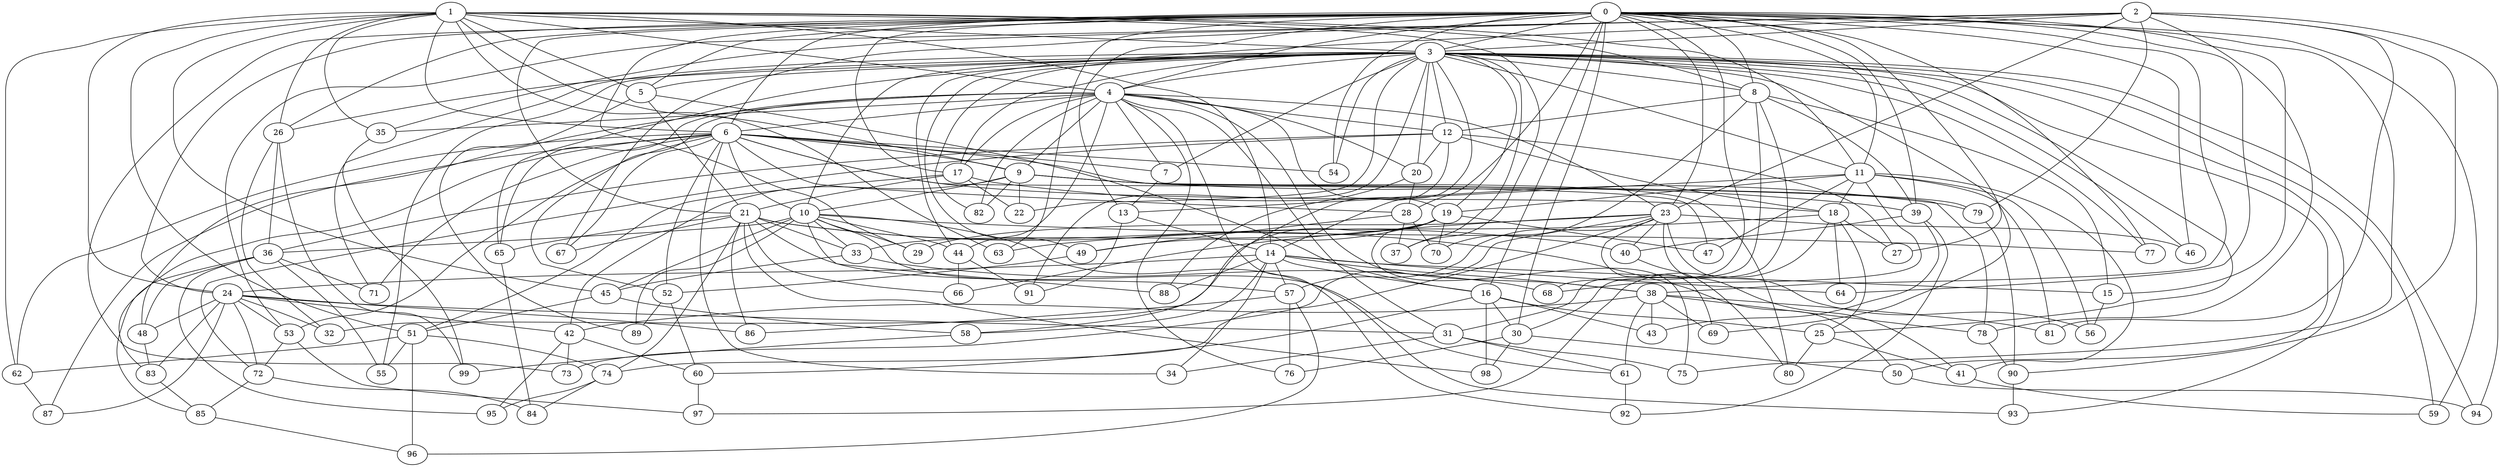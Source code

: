 strict graph "barabasi_albert_graph(100,3)" {
0;
1;
2;
3;
4;
5;
6;
7;
8;
9;
10;
11;
12;
13;
14;
15;
16;
17;
18;
19;
20;
21;
22;
23;
24;
25;
26;
27;
28;
29;
30;
31;
32;
33;
34;
35;
36;
37;
38;
39;
40;
41;
42;
43;
44;
45;
46;
47;
48;
49;
50;
51;
52;
53;
54;
55;
56;
57;
58;
59;
60;
61;
62;
63;
64;
65;
66;
67;
68;
69;
70;
71;
72;
73;
74;
75;
76;
77;
78;
79;
80;
81;
82;
83;
84;
85;
86;
87;
88;
89;
90;
91;
92;
93;
94;
95;
96;
97;
98;
99;
0 -- 3  [is_available=True, prob="0.358690846956"];
0 -- 4  [is_available=True, prob="0.137519144119"];
0 -- 5  [is_available=True, prob="1.0"];
0 -- 6  [is_available=True, prob="1.0"];
0 -- 8  [is_available=True, prob="0.26757328181"];
0 -- 11  [is_available=True, prob="1.0"];
0 -- 13  [is_available=True, prob="0.34055411091"];
0 -- 15  [is_available=True, prob="0.5833347163"];
0 -- 16  [is_available=True, prob="0.153185356847"];
0 -- 17  [is_available=True, prob="0.523346948229"];
0 -- 21  [is_available=True, prob="0.943566959749"];
0 -- 23  [is_available=True, prob="0.75826816759"];
0 -- 24  [is_available=True, prob="1.0"];
0 -- 26  [is_available=True, prob="0.409519390105"];
0 -- 27  [is_available=True, prob="0.905879511799"];
0 -- 28  [is_available=True, prob="0.613903564463"];
0 -- 29  [is_available=True, prob="0.864786604311"];
0 -- 30  [is_available=True, prob="0.746616533339"];
0 -- 38  [is_available=True, prob="0.633619719568"];
0 -- 39  [is_available=True, prob="0.39131654595"];
0 -- 46  [is_available=True, prob="0.699220214794"];
0 -- 54  [is_available=True, prob="0.652905859317"];
0 -- 59  [is_available=True, prob="0.989803405914"];
0 -- 63  [is_available=True, prob="1.0"];
0 -- 64  [is_available=True, prob="0.538365845265"];
0 -- 68  [is_available=True, prob="0.800136135749"];
0 -- 73  [is_available=True, prob="1.0"];
0 -- 75  [is_available=True, prob="0.877544489327"];
0 -- 77  [is_available=True, prob="0.0638448102676"];
1 -- 51  [is_available=True, prob="0.356545611215"];
1 -- 3  [is_available=True, prob="1.0"];
1 -- 4  [is_available=True, prob="0.479744246901"];
1 -- 5  [is_available=True, prob="1.0"];
1 -- 6  [is_available=True, prob="0.0393016943387"];
1 -- 8  [is_available=True, prob="0.209775632017"];
1 -- 9  [is_available=True, prob="1.0"];
1 -- 11  [is_available=True, prob="0.318374504851"];
1 -- 45  [is_available=True, prob="0.521218404487"];
1 -- 14  [is_available=True, prob="1.0"];
1 -- 35  [is_available=True, prob="0.235151269944"];
1 -- 24  [is_available=True, prob="1.0"];
1 -- 26  [is_available=True, prob="0.634614975269"];
1 -- 63  [is_available=True, prob="0.470770764283"];
1 -- 62  [is_available=True, prob="0.565698708404"];
1 -- 37  [is_available=True, prob="0.387016133727"];
2 -- 3  [is_available=True, prob="0.7777651877"];
2 -- 35  [is_available=True, prob="1.0"];
2 -- 44  [is_available=True, prob="1.0"];
2 -- 78  [is_available=True, prob="0.10466759082"];
2 -- 79  [is_available=True, prob="0.996969329038"];
2 -- 81  [is_available=True, prob="0.696887184646"];
2 -- 67  [is_available=True, prob="0.786917254985"];
2 -- 53  [is_available=True, prob="0.0689410712913"];
2 -- 23  [is_available=True, prob="0.329357215511"];
2 -- 90  [is_available=True, prob="0.589854041462"];
2 -- 94  [is_available=True, prob="0.172561373406"];
3 -- 4  [is_available=True, prob="0.196180510494"];
3 -- 5  [is_available=True, prob="0.623148467562"];
3 -- 7  [is_available=True, prob="0.0424871260981"];
3 -- 8  [is_available=True, prob="0.792947801152"];
3 -- 10  [is_available=True, prob="0.0519887849376"];
3 -- 11  [is_available=True, prob="0.699464554059"];
3 -- 12  [is_available=True, prob="0.271079875422"];
3 -- 14  [is_available=True, prob="1.0"];
3 -- 17  [is_available=True, prob="0.0244590926749"];
3 -- 19  [is_available=True, prob="1.0"];
3 -- 20  [is_available=True, prob="0.618590613457"];
3 -- 22  [is_available=True, prob="1.0"];
3 -- 25  [is_available=True, prob="0.684273371128"];
3 -- 26  [is_available=True, prob="0.718991003567"];
3 -- 37  [is_available=True, prob="1.0"];
3 -- 46  [is_available=True, prob="0.753944261413"];
3 -- 49  [is_available=True, prob="0.689579557273"];
3 -- 50  [is_available=True, prob="0.494778479075"];
3 -- 54  [is_available=True, prob="0.922638692373"];
3 -- 55  [is_available=True, prob="0.880909750171"];
3 -- 59  [is_available=True, prob="0.84914992364"];
3 -- 65  [is_available=True, prob="1.0"];
3 -- 69  [is_available=True, prob="1.0"];
3 -- 71  [is_available=True, prob="0.625731958492"];
3 -- 77  [is_available=True, prob="1.0"];
3 -- 82  [is_available=True, prob="0.279701336479"];
3 -- 91  [is_available=True, prob="0.521023411265"];
3 -- 93  [is_available=True, prob="0.973673226376"];
3 -- 94  [is_available=True, prob="0.923269439472"];
4 -- 38  [is_available=True, prob="1.0"];
4 -- 6  [is_available=True, prob="0.830368149401"];
4 -- 7  [is_available=True, prob="0.622885806979"];
4 -- 9  [is_available=True, prob="0.315685576416"];
4 -- 12  [is_available=True, prob="0.209027015146"];
4 -- 65  [is_available=True, prob="0.317688873209"];
4 -- 44  [is_available=True, prob="0.188370732617"];
4 -- 48  [is_available=True, prob="0.681077714327"];
4 -- 17  [is_available=True, prob="1.0"];
4 -- 82  [is_available=True, prob="0.721412676611"];
4 -- 19  [is_available=True, prob="0.701102710482"];
4 -- 20  [is_available=True, prob="0.493046772702"];
4 -- 76  [is_available=True, prob="0.361761387594"];
4 -- 23  [is_available=True, prob="0.575166665314"];
4 -- 52  [is_available=True, prob="0.0988422707546"];
4 -- 35  [is_available=True, prob="1.0"];
4 -- 92  [is_available=True, prob="0.981391947482"];
4 -- 31  [is_available=True, prob="0.215888093468"];
5 -- 16  [is_available=True, prob="1.0"];
5 -- 21  [is_available=True, prob="0.00660210545199"];
5 -- 89  [is_available=True, prob="0.0851532226694"];
6 -- 34  [is_available=True, prob="0.544073107184"];
6 -- 67  [is_available=True, prob="0.495848777732"];
6 -- 7  [is_available=True, prob="0.437366199441"];
6 -- 9  [is_available=True, prob="0.109088450853"];
6 -- 10  [is_available=True, prob="0.397971612667"];
6 -- 71  [is_available=True, prob="0.358089425781"];
6 -- 47  [is_available=True, prob="1.0"];
6 -- 80  [is_available=True, prob="0.670675962691"];
6 -- 18  [is_available=True, prob="0.469398395337"];
6 -- 83  [is_available=True, prob="1.0"];
6 -- 52  [is_available=True, prob="0.221123637435"];
6 -- 53  [is_available=True, prob="0.421165972394"];
6 -- 54  [is_available=True, prob="0.922121731037"];
6 -- 87  [is_available=True, prob="0.407075621703"];
6 -- 28  [is_available=True, prob="0.799246483674"];
6 -- 62  [is_available=True, prob="1.0"];
7 -- 13  [is_available=True, prob="0.53310358388"];
8 -- 70  [is_available=True, prob="0.14869239018"];
8 -- 39  [is_available=True, prob="0.977076921305"];
8 -- 12  [is_available=True, prob="1.0"];
8 -- 15  [is_available=True, prob="0.251269948922"];
8 -- 30  [is_available=True, prob="0.0397642629455"];
8 -- 31  [is_available=True, prob="1.0"];
9 -- 39  [is_available=True, prob="0.172555209424"];
9 -- 10  [is_available=True, prob="0.763919351327"];
9 -- 78  [is_available=True, prob="0.213452427905"];
9 -- 79  [is_available=True, prob="0.714778841642"];
9 -- 82  [is_available=True, prob="0.456402503633"];
9 -- 22  [is_available=True, prob="1.0"];
9 -- 42  [is_available=True, prob="1.0"];
10 -- 33  [is_available=True, prob="0.0880759809365"];
10 -- 36  [is_available=True, prob="0.0784048147739"];
10 -- 93  [is_available=True, prob="0.159283071585"];
10 -- 44  [is_available=True, prob="0.433052373908"];
10 -- 45  [is_available=True, prob="0.218375973293"];
10 -- 77  [is_available=True, prob="0.0593696654091"];
10 -- 61  [is_available=True, prob="0.378252065739"];
10 -- 88  [is_available=True, prob="0.497786810004"];
10 -- 89  [is_available=True, prob="0.197517022798"];
10 -- 29  [is_available=True, prob="0.73343615164"];
11 -- 68  [is_available=True, prob="0.0435648970847"];
11 -- 41  [is_available=True, prob="1.0"];
11 -- 13  [is_available=True, prob="0.620382680087"];
11 -- 47  [is_available=True, prob="0.271157633384"];
11 -- 81  [is_available=True, prob="0.197736553851"];
11 -- 18  [is_available=True, prob="0.351047146728"];
11 -- 19  [is_available=True, prob="1.0"];
11 -- 56  [is_available=True, prob="0.663716834989"];
12 -- 72  [is_available=True, prob="1.0"];
12 -- 18  [is_available=True, prob="0.357638958679"];
12 -- 20  [is_available=True, prob="1.0"];
12 -- 36  [is_available=True, prob="0.453579571951"];
12 -- 58  [is_available=True, prob="0.643170668705"];
12 -- 27  [is_available=True, prob="0.934703937375"];
13 -- 91  [is_available=True, prob="0.574345517324"];
13 -- 14  [is_available=True, prob="1.0"];
14 -- 64  [is_available=True, prob="0.2744393234"];
14 -- 34  [is_available=True, prob="0.926427333031"];
14 -- 38  [is_available=True, prob="0.283161330332"];
14 -- 15  [is_available=True, prob="0.626643924025"];
14 -- 16  [is_available=True, prob="0.870888445836"];
14 -- 88  [is_available=True, prob="0.368590254283"];
14 -- 24  [is_available=True, prob="0.561838615693"];
14 -- 57  [is_available=True, prob="0.251079133096"];
14 -- 58  [is_available=True, prob="0.471910775976"];
15 -- 56  [is_available=True, prob="0.6572340764"];
16 -- 98  [is_available=True, prob="0.697415662837"];
16 -- 43  [is_available=True, prob="1.0"];
16 -- 25  [is_available=True, prob="0.268414491292"];
16 -- 60  [is_available=True, prob="0.0439775088399"];
16 -- 30  [is_available=True, prob="1.0"];
17 -- 79  [is_available=True, prob="0.372671917413"];
17 -- 51  [is_available=True, prob="1.0"];
17 -- 21  [is_available=True, prob="1.0"];
17 -- 22  [is_available=True, prob="0.540431650397"];
18 -- 64  [is_available=True, prob="0.79616886065"];
18 -- 97  [is_available=True, prob="1.0"];
18 -- 25  [is_available=True, prob="0.908536817578"];
18 -- 27  [is_available=True, prob="1.0"];
18 -- 63  [is_available=True, prob="0.74638871245"];
19 -- 32  [is_available=True, prob="1.0"];
19 -- 33  [is_available=True, prob="0.388277532784"];
19 -- 70  [is_available=True, prob="0.713852980547"];
19 -- 47  [is_available=True, prob="0.842330691038"];
19 -- 49  [is_available=True, prob="0.636221514216"];
19 -- 75  [is_available=True, prob="0.203033314204"];
20 -- 88  [is_available=True, prob="0.26693157571"];
20 -- 28  [is_available=True, prob="0.414130856385"];
21 -- 33  [is_available=True, prob="0.993259423404"];
21 -- 66  [is_available=True, prob="0.146796146718"];
21 -- 67  [is_available=True, prob="0.363884033174"];
21 -- 65  [is_available=True, prob="0.48864837145"];
21 -- 40  [is_available=True, prob="0.849703222642"];
21 -- 74  [is_available=True, prob="1.0"];
21 -- 98  [is_available=True, prob="0.131642897442"];
21 -- 50  [is_available=True, prob="1.0"];
21 -- 86  [is_available=True, prob="0.749473828422"];
21 -- 57  [is_available=True, prob="0.707618504234"];
23 -- 69  [is_available=True, prob="0.991018066946"];
23 -- 40  [is_available=True, prob="0.976668808325"];
23 -- 41  [is_available=True, prob="0.505073560011"];
23 -- 74  [is_available=True, prob="0.0215742193769"];
23 -- 66  [is_available=True, prob="1.0"];
23 -- 46  [is_available=True, prob="0.331006519449"];
23 -- 73  [is_available=True, prob="0.888218609034"];
23 -- 56  [is_available=True, prob="1.0"];
23 -- 57  [is_available=True, prob="0.395954142518"];
23 -- 29  [is_available=True, prob="0.831733158152"];
24 -- 32  [is_available=True, prob="1.0"];
24 -- 72  [is_available=True, prob="0.223257262539"];
24 -- 42  [is_available=True, prob="0.200315718532"];
24 -- 48  [is_available=True, prob="1.0"];
24 -- 83  [is_available=True, prob="1.0"];
24 -- 53  [is_available=True, prob="1.0"];
24 -- 86  [is_available=True, prob="0.835704816271"];
24 -- 87  [is_available=True, prob="0.874634853776"];
24 -- 31  [is_available=True, prob="0.160257863886"];
25 -- 41  [is_available=True, prob="0.921953917712"];
25 -- 80  [is_available=True, prob="0.0568181495737"];
26 -- 36  [is_available=True, prob="0.449942689617"];
26 -- 32  [is_available=True, prob="0.410570219981"];
26 -- 99  [is_available=True, prob="0.763464433591"];
28 -- 37  [is_available=True, prob="0.386795031105"];
28 -- 70  [is_available=True, prob="1.0"];
28 -- 49  [is_available=True, prob="0.78009128702"];
30 -- 98  [is_available=True, prob="0.604715087981"];
30 -- 76  [is_available=True, prob="0.00532947318151"];
30 -- 50  [is_available=True, prob="0.746765481007"];
31 -- 34  [is_available=True, prob="1.0"];
31 -- 75  [is_available=True, prob="0.934996178923"];
31 -- 61  [is_available=True, prob="0.729922951662"];
33 -- 68  [is_available=True, prob="0.358580828698"];
33 -- 45  [is_available=True, prob="0.888399967874"];
35 -- 99  [is_available=True, prob="1.0"];
36 -- 71  [is_available=True, prob="1.0"];
36 -- 48  [is_available=True, prob="0.115123662864"];
36 -- 85  [is_available=True, prob="1.0"];
36 -- 55  [is_available=True, prob="0.521373141883"];
36 -- 95  [is_available=True, prob="1.0"];
38 -- 69  [is_available=True, prob="1.0"];
38 -- 42  [is_available=True, prob="0.761587410867"];
38 -- 43  [is_available=True, prob="0.559900517828"];
38 -- 81  [is_available=True, prob="1.0"];
38 -- 78  [is_available=True, prob="0.930567730706"];
38 -- 61  [is_available=True, prob="0.615230484623"];
39 -- 43  [is_available=True, prob="1.0"];
39 -- 40  [is_available=True, prob="1.0"];
39 -- 92  [is_available=True, prob="1.0"];
40 -- 80  [is_available=True, prob="0.0233385153436"];
41 -- 59  [is_available=True, prob="0.458272519644"];
42 -- 73  [is_available=True, prob="0.133351878441"];
42 -- 60  [is_available=True, prob="0.337846401015"];
42 -- 95  [is_available=True, prob="1.0"];
44 -- 91  [is_available=True, prob="0.795938381517"];
44 -- 66  [is_available=True, prob="0.491919221518"];
45 -- 51  [is_available=True, prob="0.0428606622932"];
45 -- 58  [is_available=True, prob="0.562755647577"];
48 -- 83  [is_available=True, prob="0.234783045744"];
49 -- 52  [is_available=True, prob="1.0"];
50 -- 94  [is_available=True, prob="1.0"];
51 -- 96  [is_available=True, prob="0.375170833473"];
51 -- 74  [is_available=True, prob="0.667765923913"];
51 -- 55  [is_available=True, prob="0.969637082355"];
51 -- 62  [is_available=True, prob="0.314489249783"];
52 -- 89  [is_available=True, prob="1.0"];
52 -- 60  [is_available=True, prob="0.638700659058"];
53 -- 72  [is_available=True, prob="0.529182035899"];
53 -- 97  [is_available=True, prob="0.920023225829"];
57 -- 96  [is_available=True, prob="0.803482986324"];
57 -- 76  [is_available=True, prob="1.0"];
57 -- 86  [is_available=True, prob="0.263151540503"];
58 -- 99  [is_available=True, prob="1.0"];
60 -- 97  [is_available=True, prob="0.619352727583"];
61 -- 92  [is_available=True, prob="0.267969915414"];
62 -- 87  [is_available=True, prob="0.948145218492"];
65 -- 84  [is_available=True, prob="0.0583925507304"];
72 -- 84  [is_available=True, prob="0.238888455066"];
72 -- 85  [is_available=True, prob="0.251931295659"];
74 -- 95  [is_available=True, prob="0.735848472027"];
74 -- 84  [is_available=True, prob="1.0"];
78 -- 90  [is_available=True, prob="0.169223378204"];
79 -- 90  [is_available=True, prob="1.0"];
83 -- 85  [is_available=True, prob="1.0"];
85 -- 96  [is_available=True, prob="0.670216736165"];
90 -- 93  [is_available=True, prob="0.830999818509"];
}
